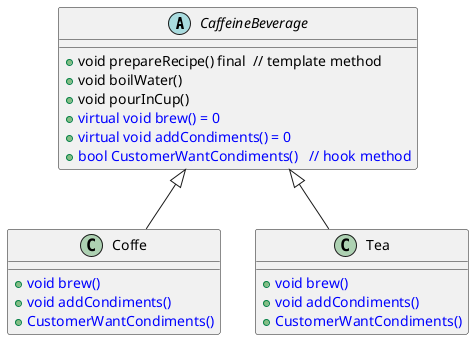 @startuml Template Method Pattern
abstract class CaffeineBeverage{
    + void prepareRecipe() final  // template method
    + void boilWater()
    + void pourInCup()
    + <color:blue>virtual void brew() = 0  
    + <color:blue>virtual void addCondiments() = 0
    + <color:blue>bool CustomerWantCondiments()   // hook method
}
' brew: brew sth, to make a hot drink of tea or coffee

class Coffe extends CaffeineBeverage{
    + <color:blue>void brew() 
    + <color:blue>void addCondiments()  
    + <color:blue>CustomerWantCondiments() 
}

class Tea extends CaffeineBeverage{
    + <color:blue>void brew() 
    + <color:blue>void addCondiments() 
    + <color:blue>CustomerWantCondiments() 
}

@enduml